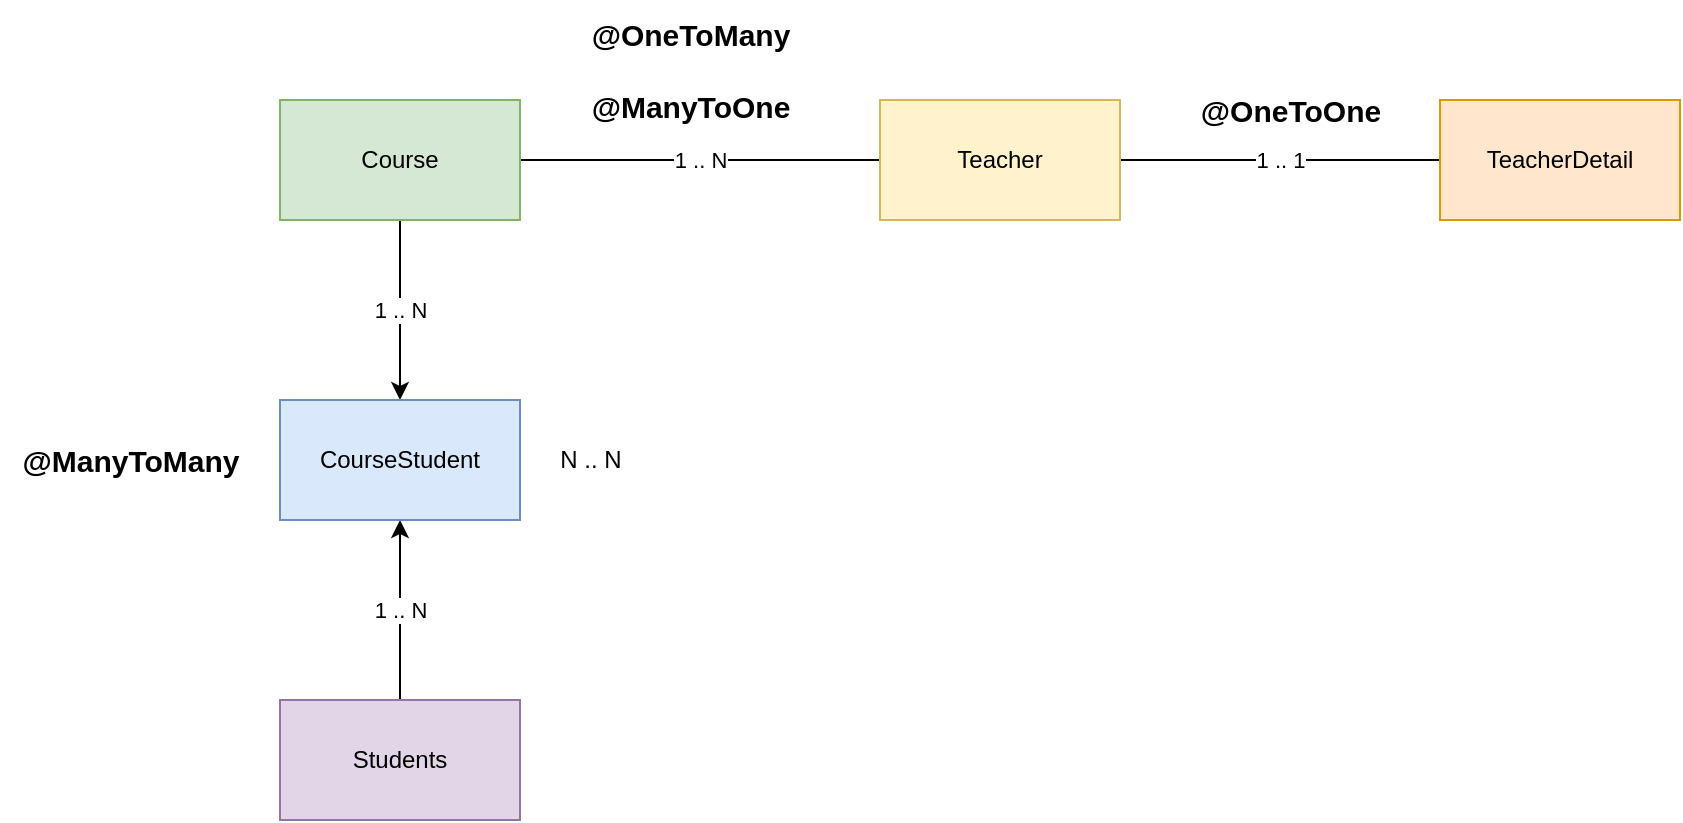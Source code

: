 <mxfile version="24.7.8">
  <diagram name="Page-1" id="WzY7Mb3woH6MVmquGDcE">
    <mxGraphModel dx="1098" dy="890" grid="1" gridSize="10" guides="1" tooltips="1" connect="1" arrows="1" fold="1" page="1" pageScale="1" pageWidth="850" pageHeight="1100" math="0" shadow="0">
      <root>
        <mxCell id="0" />
        <mxCell id="1" parent="0" />
        <mxCell id="jf3V0DNYjCG2JW6N3Wgs-8" value="1 .. N" style="edgeStyle=orthogonalEdgeStyle;rounded=0;orthogonalLoop=1;jettySize=auto;html=1;endArrow=none;endFill=0;" edge="1" parent="1" source="jf3V0DNYjCG2JW6N3Wgs-1" target="jf3V0DNYjCG2JW6N3Wgs-2">
          <mxGeometry relative="1" as="geometry" />
        </mxCell>
        <mxCell id="jf3V0DNYjCG2JW6N3Wgs-11" value="1 .. N" style="edgeStyle=orthogonalEdgeStyle;rounded=0;orthogonalLoop=1;jettySize=auto;html=1;" edge="1" parent="1" source="jf3V0DNYjCG2JW6N3Wgs-1" target="jf3V0DNYjCG2JW6N3Wgs-10">
          <mxGeometry relative="1" as="geometry" />
        </mxCell>
        <mxCell id="jf3V0DNYjCG2JW6N3Wgs-1" value="Course" style="rounded=0;whiteSpace=wrap;html=1;fillColor=#d5e8d4;strokeColor=#82b366;" vertex="1" parent="1">
          <mxGeometry x="220" y="240" width="120" height="60" as="geometry" />
        </mxCell>
        <mxCell id="jf3V0DNYjCG2JW6N3Wgs-5" value="1 .. 1" style="edgeStyle=orthogonalEdgeStyle;rounded=0;orthogonalLoop=1;jettySize=auto;html=1;endArrow=none;endFill=0;" edge="1" parent="1" source="jf3V0DNYjCG2JW6N3Wgs-2" target="jf3V0DNYjCG2JW6N3Wgs-4">
          <mxGeometry relative="1" as="geometry">
            <mxPoint as="offset" />
          </mxGeometry>
        </mxCell>
        <mxCell id="jf3V0DNYjCG2JW6N3Wgs-2" value="Teacher" style="rounded=0;whiteSpace=wrap;html=1;fillColor=#fff2cc;strokeColor=#d6b656;" vertex="1" parent="1">
          <mxGeometry x="520" y="240" width="120" height="60" as="geometry" />
        </mxCell>
        <mxCell id="jf3V0DNYjCG2JW6N3Wgs-12" value="1 .. N" style="edgeStyle=orthogonalEdgeStyle;rounded=0;orthogonalLoop=1;jettySize=auto;html=1;" edge="1" parent="1" source="jf3V0DNYjCG2JW6N3Wgs-3" target="jf3V0DNYjCG2JW6N3Wgs-10">
          <mxGeometry relative="1" as="geometry" />
        </mxCell>
        <mxCell id="jf3V0DNYjCG2JW6N3Wgs-3" value="Students" style="rounded=0;whiteSpace=wrap;html=1;fillColor=#e1d5e7;strokeColor=#9673a6;" vertex="1" parent="1">
          <mxGeometry x="220" y="540" width="120" height="60" as="geometry" />
        </mxCell>
        <mxCell id="jf3V0DNYjCG2JW6N3Wgs-4" value="TeacherDetail" style="rounded=0;whiteSpace=wrap;html=1;fillColor=#ffe6cc;strokeColor=#d79b00;" vertex="1" parent="1">
          <mxGeometry x="800" y="240" width="120" height="60" as="geometry" />
        </mxCell>
        <mxCell id="jf3V0DNYjCG2JW6N3Wgs-10" value="CourseStudent" style="rounded=0;whiteSpace=wrap;html=1;fillColor=#dae8fc;strokeColor=#6c8ebf;" vertex="1" parent="1">
          <mxGeometry x="220" y="390" width="120" height="60" as="geometry" />
        </mxCell>
        <mxCell id="jf3V0DNYjCG2JW6N3Wgs-13" value="N .. N" style="text;html=1;align=center;verticalAlign=middle;resizable=0;points=[];autosize=1;strokeColor=none;fillColor=none;" vertex="1" parent="1">
          <mxGeometry x="350" y="405" width="50" height="30" as="geometry" />
        </mxCell>
        <mxCell id="jf3V0DNYjCG2JW6N3Wgs-14" value="@OneToOne" style="text;html=1;align=center;verticalAlign=middle;resizable=0;points=[];autosize=1;strokeColor=none;fillColor=none;fontStyle=1;fontSize=15;" vertex="1" parent="1">
          <mxGeometry x="670" y="230" width="110" height="30" as="geometry" />
        </mxCell>
        <mxCell id="jf3V0DNYjCG2JW6N3Wgs-15" value="@OneToMany&lt;div&gt;&lt;br&gt;&lt;/div&gt;&lt;div&gt;@ManyToOne&lt;/div&gt;" style="text;html=1;align=center;verticalAlign=middle;resizable=0;points=[];autosize=1;strokeColor=none;fillColor=none;fontStyle=1;fontSize=15;" vertex="1" parent="1">
          <mxGeometry x="365" y="190" width="120" height="70" as="geometry" />
        </mxCell>
        <mxCell id="jf3V0DNYjCG2JW6N3Wgs-19" value="@ManyToMany" style="text;html=1;align=center;verticalAlign=middle;resizable=0;points=[];autosize=1;strokeColor=none;fillColor=none;fontStyle=1;fontSize=15;" vertex="1" parent="1">
          <mxGeometry x="80" y="405" width="130" height="30" as="geometry" />
        </mxCell>
      </root>
    </mxGraphModel>
  </diagram>
</mxfile>
